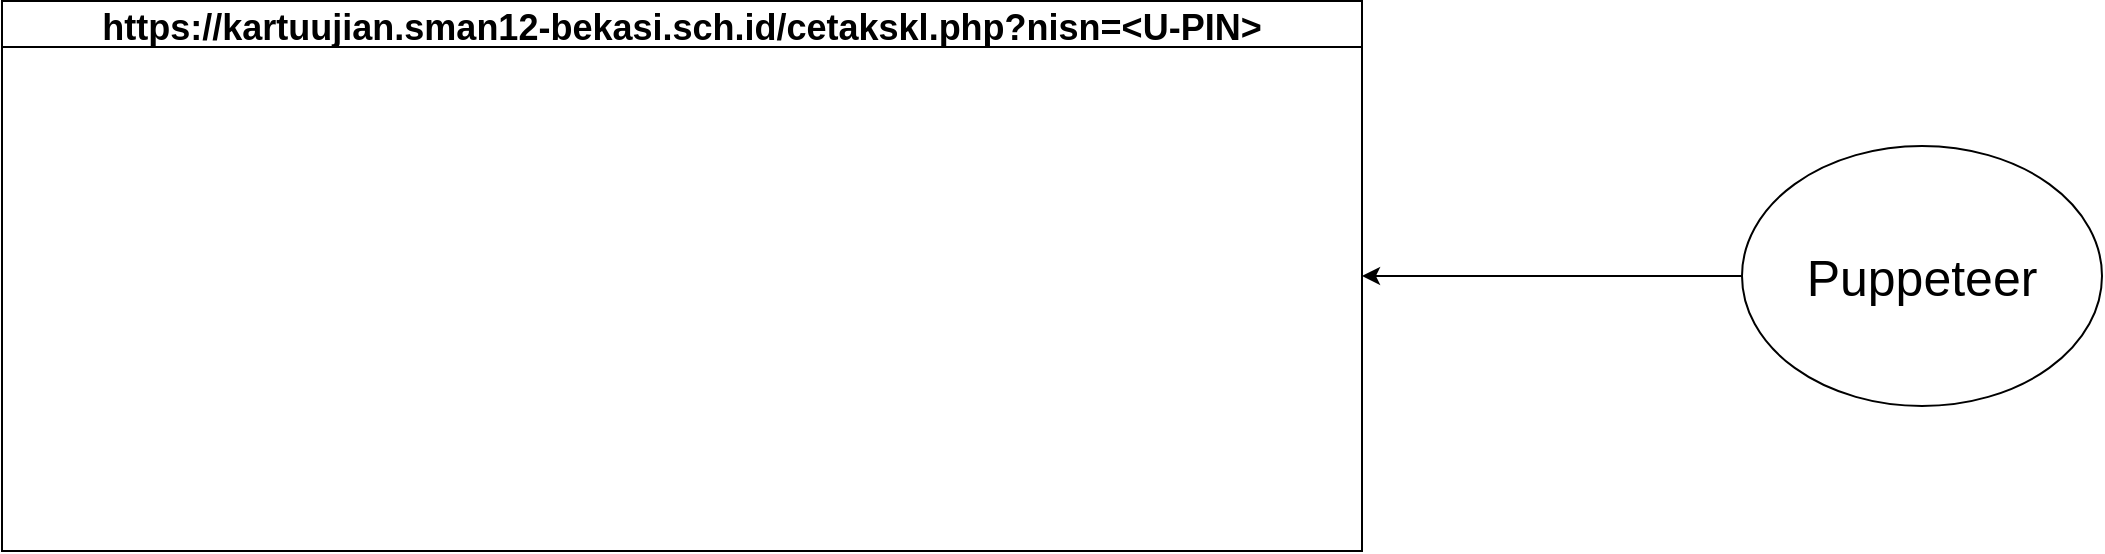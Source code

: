 <mxfile version="18.1.3" type="device" pages="4"><diagram id="n_SfKdQVVgRc1q0X6p7R" name="Puppeteer Mengunjungi Web"><mxGraphModel dx="868" dy="409" grid="1" gridSize="10" guides="1" tooltips="1" connect="1" arrows="1" fold="1" page="1" pageScale="1" pageWidth="1200" pageHeight="500" math="0" shadow="0"><root><mxCell id="0"/><mxCell id="1" parent="0"/><mxCell id="Z54VKa5WQ99gCf_CLoDB-1" value="https://kartuujian.sman12-bekasi.sch.id/cetakskl.php?nisn=&lt;U-PIN&gt;" style="swimlane;startSize=23;fontSize=18;" parent="1" vertex="1"><mxGeometry x="50" y="112.5" width="680" height="275" as="geometry"/></mxCell><mxCell id="Z54VKa5WQ99gCf_CLoDB-3" style="edgeStyle=orthogonalEdgeStyle;rounded=0;orthogonalLoop=1;jettySize=auto;html=1;entryX=1;entryY=0.5;entryDx=0;entryDy=0;fontSize=18;" parent="1" source="Z54VKa5WQ99gCf_CLoDB-2" target="Z54VKa5WQ99gCf_CLoDB-1" edge="1"><mxGeometry relative="1" as="geometry"/></mxCell><mxCell id="Z54VKa5WQ99gCf_CLoDB-2" value="&lt;font style=&quot;font-size: 25px;&quot;&gt;Puppeteer&lt;/font&gt;" style="ellipse;whiteSpace=wrap;html=1;" parent="1" vertex="1"><mxGeometry x="920" y="185" width="180" height="130" as="geometry"/></mxCell></root></mxGraphModel></diagram><diagram id="mvC_dGoQ-W2cWopLgt7l" name="Puppeteer Melakukan Scraping"><mxGraphModel dx="868" dy="409" grid="1" gridSize="10" guides="1" tooltips="1" connect="1" arrows="1" fold="1" page="1" pageScale="1" pageWidth="1200" pageHeight="500" math="0" shadow="0"><root><mxCell id="0"/><mxCell id="1" parent="0"/><mxCell id="dus5qPrmPvr9Cvo9Ahzq-1" value="https://kartuujian.sman12-bekasi.sch.id/cetakskl.php?nisn=&lt;U-PIN&gt;" style="swimlane;startSize=23;fontSize=18;" parent="1" vertex="1"><mxGeometry x="60" y="220" width="680" height="640" as="geometry"/></mxCell><mxCell id="dus5qPrmPvr9Cvo9Ahzq-4" value="" style="rounded=0;whiteSpace=wrap;html=1;fontSize=18;" parent="dus5qPrmPvr9Cvo9Ahzq-1" vertex="1"><mxGeometry x="200" y="40" width="120" height="30" as="geometry"/></mxCell><mxCell id="dus5qPrmPvr9Cvo9Ahzq-9" value="" style="rounded=0;whiteSpace=wrap;html=1;fontSize=18;" parent="dus5qPrmPvr9Cvo9Ahzq-1" vertex="1"><mxGeometry x="200" y="200" width="120" height="30" as="geometry"/></mxCell><mxCell id="dus5qPrmPvr9Cvo9Ahzq-8" value="" style="rounded=0;whiteSpace=wrap;html=1;fontSize=18;" parent="dus5qPrmPvr9Cvo9Ahzq-1" vertex="1"><mxGeometry x="200" y="120" width="120" height="30" as="geometry"/></mxCell><mxCell id="dus5qPrmPvr9Cvo9Ahzq-7" value="" style="rounded=0;whiteSpace=wrap;html=1;fontSize=18;" parent="dus5qPrmPvr9Cvo9Ahzq-1" vertex="1"><mxGeometry x="200" y="160" width="120" height="30" as="geometry"/></mxCell><mxCell id="dus5qPrmPvr9Cvo9Ahzq-6" value="" style="rounded=0;whiteSpace=wrap;html=1;fontSize=18;" parent="dus5qPrmPvr9Cvo9Ahzq-1" vertex="1"><mxGeometry x="200" y="240" width="120" height="30" as="geometry"/></mxCell><mxCell id="dus5qPrmPvr9Cvo9Ahzq-5" value="" style="rounded=0;whiteSpace=wrap;html=1;fontSize=18;" parent="dus5qPrmPvr9Cvo9Ahzq-1" vertex="1"><mxGeometry x="200" y="80" width="120" height="30" as="geometry"/></mxCell><mxCell id="dus5qPrmPvr9Cvo9Ahzq-10" value="" style="rounded=0;whiteSpace=wrap;html=1;fontSize=18;strokeColor=#B9E0A5;strokeWidth=7;" parent="dus5qPrmPvr9Cvo9Ahzq-1" vertex="1"><mxGeometry x="360" y="40" width="120" height="30" as="geometry"/></mxCell><mxCell id="dus5qPrmPvr9Cvo9Ahzq-11" value="" style="rounded=0;whiteSpace=wrap;html=1;fontSize=18;strokeColor=#B9E0A5;strokeWidth=7;" parent="dus5qPrmPvr9Cvo9Ahzq-1" vertex="1"><mxGeometry x="360" y="200" width="120" height="30" as="geometry"/></mxCell><mxCell id="dus5qPrmPvr9Cvo9Ahzq-12" value="" style="rounded=0;whiteSpace=wrap;html=1;fontSize=18;strokeColor=#B9E0A5;strokeWidth=7;" parent="dus5qPrmPvr9Cvo9Ahzq-1" vertex="1"><mxGeometry x="360" y="120" width="120" height="30" as="geometry"/></mxCell><mxCell id="dus5qPrmPvr9Cvo9Ahzq-13" value="" style="rounded=0;whiteSpace=wrap;html=1;fontSize=18;strokeColor=#B9E0A5;strokeWidth=7;" parent="dus5qPrmPvr9Cvo9Ahzq-1" vertex="1"><mxGeometry x="360" y="160" width="120" height="30" as="geometry"/></mxCell><mxCell id="dus5qPrmPvr9Cvo9Ahzq-14" value="" style="rounded=0;whiteSpace=wrap;html=1;fontSize=18;strokeColor=#B9E0A5;strokeWidth=7;" parent="dus5qPrmPvr9Cvo9Ahzq-1" vertex="1"><mxGeometry x="360" y="240" width="120" height="30" as="geometry"/></mxCell><mxCell id="dus5qPrmPvr9Cvo9Ahzq-15" value="" style="rounded=0;whiteSpace=wrap;html=1;fontSize=18;strokeColor=#B9E0A5;strokeWidth=7;" parent="dus5qPrmPvr9Cvo9Ahzq-1" vertex="1"><mxGeometry x="360" y="80" width="120" height="30" as="geometry"/></mxCell><mxCell id="dus5qPrmPvr9Cvo9Ahzq-16" value="" style="endArrow=none;html=1;rounded=0;fontSize=18;" parent="dus5qPrmPvr9Cvo9Ahzq-1" edge="1"><mxGeometry width="50" height="50" relative="1" as="geometry"><mxPoint x="20" y="300" as="sourcePoint"/><mxPoint x="660" y="300" as="targetPoint"/></mxGeometry></mxCell><mxCell id="dus5qPrmPvr9Cvo9Ahzq-17" value="No" style="rounded=0;whiteSpace=wrap;html=1;fontSize=18;strokeColor=#000000;strokeWidth=1;" parent="dus5qPrmPvr9Cvo9Ahzq-1" vertex="1"><mxGeometry x="20" y="340" width="40" height="40" as="geometry"/></mxCell><mxCell id="dus5qPrmPvr9Cvo9Ahzq-18" value="1" style="rounded=0;whiteSpace=wrap;html=1;fontSize=18;strokeColor=#3333FF;strokeWidth=3;" parent="dus5qPrmPvr9Cvo9Ahzq-1" vertex="1"><mxGeometry x="20" y="380" width="40" height="160" as="geometry"/></mxCell><mxCell id="dus5qPrmPvr9Cvo9Ahzq-19" value="Hari, Tanggal / Mata Pelajaran" style="rounded=0;whiteSpace=wrap;html=1;fontSize=18;strokeColor=#000000;strokeWidth=1;" parent="dus5qPrmPvr9Cvo9Ahzq-1" vertex="1"><mxGeometry x="60" y="340" width="280" height="40" as="geometry"/></mxCell><mxCell id="dus5qPrmPvr9Cvo9Ahzq-20" value="Kode Soal" style="rounded=0;whiteSpace=wrap;html=1;fontSize=18;strokeColor=#000000;strokeWidth=1;" parent="dus5qPrmPvr9Cvo9Ahzq-1" vertex="1"><mxGeometry x="340" y="340" width="200" height="40" as="geometry"/></mxCell><mxCell id="dus5qPrmPvr9Cvo9Ahzq-21" value="Waktu" style="rounded=0;whiteSpace=wrap;html=1;fontSize=18;strokeColor=#000000;strokeWidth=1;" parent="dus5qPrmPvr9Cvo9Ahzq-1" vertex="1"><mxGeometry x="540" y="340" width="120" height="40" as="geometry"/></mxCell><mxCell id="dus5qPrmPvr9Cvo9Ahzq-22" value="&amp;nbsp; &amp;nbsp;SENIN, 23 MEI 2022" style="rounded=0;whiteSpace=wrap;html=1;fontSize=18;strokeColor=#97D077;strokeWidth=3;align=left;" parent="dus5qPrmPvr9Cvo9Ahzq-1" vertex="1"><mxGeometry x="60" y="380" width="600" height="40" as="geometry"/></mxCell><mxCell id="dus5qPrmPvr9Cvo9Ahzq-23" value="~~~~~~~~~~~" style="rounded=0;whiteSpace=wrap;html=1;fontSize=18;strokeColor=#97D077;strokeWidth=3;" parent="dus5qPrmPvr9Cvo9Ahzq-1" vertex="1"><mxGeometry x="60" y="420" width="280" height="40" as="geometry"/></mxCell><mxCell id="dus5qPrmPvr9Cvo9Ahzq-24" value="~~~~~~~~~~" style="rounded=0;whiteSpace=wrap;html=1;fontSize=18;strokeColor=#97D077;strokeWidth=3;" parent="dus5qPrmPvr9Cvo9Ahzq-1" vertex="1"><mxGeometry x="60" y="460" width="280" height="40" as="geometry"/></mxCell><mxCell id="dus5qPrmPvr9Cvo9Ahzq-25" value="~~~~~~~~~~" style="rounded=0;whiteSpace=wrap;html=1;fontSize=18;strokeColor=#97D077;strokeWidth=3;" parent="dus5qPrmPvr9Cvo9Ahzq-1" vertex="1"><mxGeometry x="60" y="500" width="280" height="40" as="geometry"/></mxCell><mxCell id="dus5qPrmPvr9Cvo9Ahzq-26" value="~~~~~~" style="rounded=0;whiteSpace=wrap;html=1;fontSize=18;strokeColor=#97D077;strokeWidth=3;" parent="dus5qPrmPvr9Cvo9Ahzq-1" vertex="1"><mxGeometry x="340" y="420" width="200" height="40" as="geometry"/></mxCell><mxCell id="dus5qPrmPvr9Cvo9Ahzq-51" value="~~~~~~" style="rounded=0;whiteSpace=wrap;html=1;fontSize=18;strokeColor=#97D077;strokeWidth=3;" parent="dus5qPrmPvr9Cvo9Ahzq-1" vertex="1"><mxGeometry x="340" y="460" width="200" height="40" as="geometry"/></mxCell><mxCell id="dus5qPrmPvr9Cvo9Ahzq-52" value="~~~~~~" style="rounded=0;whiteSpace=wrap;html=1;fontSize=18;strokeColor=#97D077;strokeWidth=3;" parent="dus5qPrmPvr9Cvo9Ahzq-1" vertex="1"><mxGeometry x="340" y="500" width="200" height="40" as="geometry"/></mxCell><mxCell id="dus5qPrmPvr9Cvo9Ahzq-53" value="~~~" style="rounded=0;whiteSpace=wrap;html=1;fontSize=18;strokeColor=#97D077;strokeWidth=3;" parent="dus5qPrmPvr9Cvo9Ahzq-1" vertex="1"><mxGeometry x="540" y="420" width="120" height="40" as="geometry"/></mxCell><mxCell id="dus5qPrmPvr9Cvo9Ahzq-54" value="~~~" style="rounded=0;whiteSpace=wrap;html=1;fontSize=18;strokeColor=#97D077;strokeWidth=3;" parent="dus5qPrmPvr9Cvo9Ahzq-1" vertex="1"><mxGeometry x="540" y="460" width="120" height="40" as="geometry"/></mxCell><mxCell id="dus5qPrmPvr9Cvo9Ahzq-55" value="~~~" style="rounded=0;whiteSpace=wrap;html=1;fontSize=18;strokeColor=#97D077;strokeWidth=3;" parent="dus5qPrmPvr9Cvo9Ahzq-1" vertex="1"><mxGeometry x="540" y="500" width="120" height="40" as="geometry"/></mxCell><mxCell id="dus5qPrmPvr9Cvo9Ahzq-2" style="edgeStyle=orthogonalEdgeStyle;rounded=0;orthogonalLoop=1;jettySize=auto;html=1;entryX=1;entryY=0.5;entryDx=0;entryDy=0;fontSize=18;" parent="1" source="dus5qPrmPvr9Cvo9Ahzq-3" target="dus5qPrmPvr9Cvo9Ahzq-1" edge="1"><mxGeometry relative="1" as="geometry"/></mxCell><mxCell id="nZV2k2ggXZO4SMua5DOj-2" style="edgeStyle=orthogonalEdgeStyle;rounded=0;orthogonalLoop=1;jettySize=auto;html=1;exitX=0;exitY=1;exitDx=0;exitDy=0;entryX=0.5;entryY=0;entryDx=0;entryDy=0;entryPerimeter=0;fontSize=25;" parent="1" source="dus5qPrmPvr9Cvo9Ahzq-3" target="nZV2k2ggXZO4SMua5DOj-1" edge="1"><mxGeometry relative="1" as="geometry"><Array as="points"><mxPoint x="845" y="586"/></Array></mxGeometry></mxCell><mxCell id="nZV2k2ggXZO4SMua5DOj-4" style="edgeStyle=orthogonalEdgeStyle;rounded=0;orthogonalLoop=1;jettySize=auto;html=1;exitX=0.5;exitY=1;exitDx=0;exitDy=0;entryX=0.5;entryY=0;entryDx=0;entryDy=0;entryPerimeter=0;fontSize=25;" parent="1" source="dus5qPrmPvr9Cvo9Ahzq-3" target="nZV2k2ggXZO4SMua5DOj-3" edge="1"><mxGeometry relative="1" as="geometry"/></mxCell><mxCell id="dus5qPrmPvr9Cvo9Ahzq-3" value="&lt;font style=&quot;font-size: 25px;&quot;&gt;Puppeteer&lt;/font&gt;" style="ellipse;whiteSpace=wrap;html=1;" parent="1" vertex="1"><mxGeometry x="970" y="475" width="180" height="130" as="geometry"/></mxCell><mxCell id="nZV2k2ggXZO4SMua5DOj-1" value="&lt;font style=&quot;font-size: 25px;&quot;&gt;.pdf&lt;/font&gt;" style="shape=note;whiteSpace=wrap;html=1;backgroundOutline=1;darkOpacity=0.05;fontSize=18;strokeColor=#000000;strokeWidth=3;" parent="1" vertex="1"><mxGeometry x="790" y="730" width="110" height="130" as="geometry"/></mxCell><mxCell id="nZV2k2ggXZO4SMua5DOj-3" value="&lt;span style=&quot;font-size: 25px;&quot;&gt;.json&lt;br&gt;&lt;/span&gt;" style="shape=note;whiteSpace=wrap;html=1;backgroundOutline=1;darkOpacity=0.05;fontSize=18;strokeColor=#000000;strokeWidth=3;" parent="1" vertex="1"><mxGeometry x="1005" y="730" width="110" height="130" as="geometry"/></mxCell></root></mxGraphModel></diagram><diagram id="PwmeGt7Pv4wPbSR7tY1j" name="Concat PDF dengan JSON"><mxGraphModel dx="1335" dy="129" grid="1" gridSize="10" guides="1" tooltips="1" connect="1" arrows="1" fold="1" page="1" pageScale="1" pageWidth="1200" pageHeight="500" math="0" shadow="0"><root><mxCell id="0"/><mxCell id="1" parent="0"/><mxCell id="QI-apErTftqIcUu8yhnZ-3" style="edgeStyle=orthogonalEdgeStyle;rounded=0;orthogonalLoop=1;jettySize=auto;html=1;entryX=0;entryY=0.5;entryDx=0;entryDy=0;entryPerimeter=0;" edge="1" parent="1" source="QI-apErTftqIcUu8yhnZ-1" target="QI-apErTftqIcUu8yhnZ-2"><mxGeometry relative="1" as="geometry"/></mxCell><mxCell id="QI-apErTftqIcUu8yhnZ-1" value="&lt;font style=&quot;font-size: 25px;&quot;&gt;.pdf&lt;/font&gt;" style="shape=note;whiteSpace=wrap;html=1;backgroundOutline=1;darkOpacity=0.05;fontSize=18;strokeColor=#000000;strokeWidth=3;" vertex="1" parent="1"><mxGeometry x="220" y="685" width="110" height="130" as="geometry"/></mxCell><mxCell id="QI-apErTftqIcUu8yhnZ-2" value="&lt;span style=&quot;font-size: 25px;&quot;&gt;.json&lt;br&gt;&lt;/span&gt;" style="shape=note;whiteSpace=wrap;html=1;backgroundOutline=1;darkOpacity=0.05;fontSize=18;strokeColor=#000000;strokeWidth=3;" vertex="1" parent="1"><mxGeometry x="435" y="685" width="110" height="130" as="geometry"/></mxCell><mxCell id="QI-apErTftqIcUu8yhnZ-4" value="&lt;font style=&quot;font-size: 59px;&quot;&gt;=&lt;/font&gt;" style="text;html=1;align=center;verticalAlign=middle;resizable=0;points=[];autosize=1;strokeColor=none;fillColor=none;" vertex="1" parent="1"><mxGeometry x="580" y="730" width="50" height="40" as="geometry"/></mxCell><mxCell id="1LcS4K--SPUc5woTUW0M-1" value="" style="rounded=0;whiteSpace=wrap;html=1;fontSize=20;" vertex="1" parent="1"><mxGeometry x="655" y="610" width="325" height="280" as="geometry"/></mxCell><mxCell id="QI-apErTftqIcUu8yhnZ-7" value="&lt;font style=&quot;font-size: 25px;&quot;&gt;.pdf&lt;/font&gt;" style="shape=note;whiteSpace=wrap;html=1;backgroundOutline=1;darkOpacity=0.05;fontSize=18;strokeColor=#000000;strokeWidth=3;" vertex="1" parent="1"><mxGeometry x="762.5" y="640" width="110" height="130" as="geometry"/></mxCell><mxCell id="QI-apErTftqIcUu8yhnZ-9" value="Kartu Digital" style="rounded=0;whiteSpace=wrap;html=1;fontSize=20;" vertex="1" parent="1"><mxGeometry x="697.5" y="800" width="240" height="60" as="geometry"/></mxCell></root></mxGraphModel></diagram><diagram id="AHYfsaXQEuWS5T6o8_L-" name="Aplikasi Android Membaca Kartu Digital"><mxGraphModel dx="1335" dy="129" grid="1" gridSize="10" guides="1" tooltips="1" connect="1" arrows="1" fold="1" page="1" pageScale="1" pageWidth="1200" pageHeight="500" math="0" shadow="0"><root><mxCell id="0"/><mxCell id="1" parent="0"/><mxCell id="iQuVxB_7xx-i3wJ3XolS-5" style="edgeStyle=orthogonalEdgeStyle;rounded=0;orthogonalLoop=1;jettySize=auto;html=1;exitX=1;exitY=0.5;exitDx=0;exitDy=0;fontSize=20;entryX=-0.02;entryY=0.459;entryDx=0;entryDy=0;entryPerimeter=0;" edge="1" parent="1" source="iQuVxB_7xx-i3wJ3XolS-1" target="iQuVxB_7xx-i3wJ3XolS-6"><mxGeometry relative="1" as="geometry"><mxPoint x="555" y="684.947" as="targetPoint"/></mxGeometry></mxCell><mxCell id="iQuVxB_7xx-i3wJ3XolS-1" value="" style="rounded=0;whiteSpace=wrap;html=1;fontSize=20;" vertex="1" parent="1"><mxGeometry x="125" y="595" width="325" height="280" as="geometry"/></mxCell><mxCell id="iQuVxB_7xx-i3wJ3XolS-2" value="&lt;font style=&quot;font-size: 25px;&quot;&gt;.pdf&lt;/font&gt;" style="shape=note;whiteSpace=wrap;html=1;backgroundOutline=1;darkOpacity=0.05;fontSize=18;strokeColor=#000000;strokeWidth=3;" vertex="1" parent="1"><mxGeometry x="232.5" y="625" width="110" height="130" as="geometry"/></mxCell><mxCell id="iQuVxB_7xx-i3wJ3XolS-3" value="Kartu Digital" style="rounded=0;whiteSpace=wrap;html=1;fontSize=20;" vertex="1" parent="1"><mxGeometry x="167.5" y="785" width="240" height="60" as="geometry"/></mxCell><mxCell id="iQuVxB_7xx-i3wJ3XolS-6" value="" style="verticalLabelPosition=bottom;verticalAlign=top;html=1;shadow=0;dashed=0;strokeWidth=1;shape=mxgraph.android.phone2;strokeColor=#000000;fontSize=20;" vertex="1" parent="1"><mxGeometry x="605" y="555" width="200" height="390" as="geometry"/></mxCell><mxCell id="NiREpmeXAzbtD4HY_gZz-1" value="&lt;font style=&quot;font-size: 59px;&quot;&gt;=&lt;/font&gt;" style="text;html=1;align=center;verticalAlign=middle;resizable=0;points=[];autosize=1;strokeColor=none;fillColor=none;" vertex="1" parent="1"><mxGeometry x="855" y="715" width="50" height="40" as="geometry"/></mxCell><mxCell id="HvotjYJXZxwH0Pa6e9yF-1" value="&lt;span style=&quot;font-size: 25px;&quot;&gt;.json&lt;br&gt;&lt;/span&gt;" style="shape=note;whiteSpace=wrap;html=1;backgroundOutline=1;darkOpacity=0.05;fontSize=18;strokeColor=#000000;strokeWidth=3;" vertex="1" parent="1"><mxGeometry x="965" y="670" width="110" height="130" as="geometry"/></mxCell></root></mxGraphModel></diagram></mxfile>